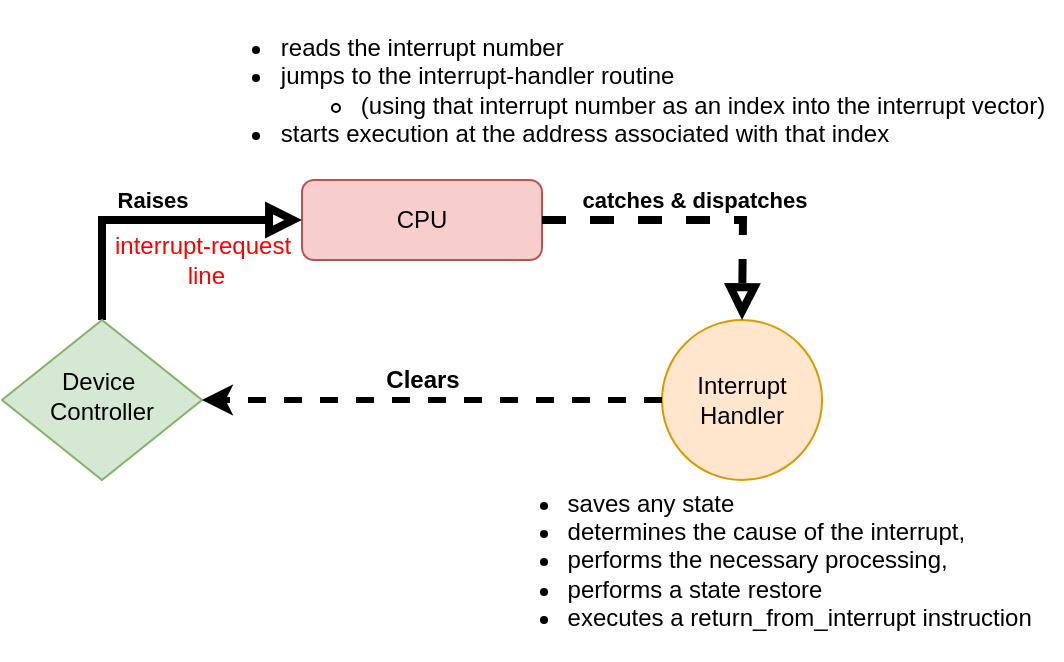 <mxfile version="16.1.2" type="github">
  <diagram id="C5RBs43oDa-KdzZeNtuy" name="Page-1">
    <mxGraphModel dx="765" dy="457" grid="1" gridSize="10" guides="1" tooltips="1" connect="1" arrows="1" fold="1" page="1" pageScale="1" pageWidth="827" pageHeight="1169" math="0" shadow="0">
      <root>
        <mxCell id="WIyWlLk6GJQsqaUBKTNV-0" />
        <mxCell id="WIyWlLk6GJQsqaUBKTNV-1" parent="WIyWlLk6GJQsqaUBKTNV-0" />
        <mxCell id="WIyWlLk6GJQsqaUBKTNV-3" value="CPU" style="rounded=1;whiteSpace=wrap;html=1;fontSize=12;glass=0;strokeWidth=1;shadow=0;fillColor=#f8cecc;strokeColor=#b85450;" parent="WIyWlLk6GJQsqaUBKTNV-1" vertex="1">
          <mxGeometry x="320" y="190" width="120" height="40" as="geometry" />
        </mxCell>
        <mxCell id="WIyWlLk6GJQsqaUBKTNV-5" value="&lt;b&gt;Raises&lt;/b&gt;" style="edgeStyle=orthogonalEdgeStyle;rounded=0;html=1;jettySize=auto;orthogonalLoop=1;fontSize=11;endArrow=block;endFill=0;endSize=8;strokeWidth=4;shadow=0;labelBackgroundColor=none;" parent="WIyWlLk6GJQsqaUBKTNV-1" source="WIyWlLk6GJQsqaUBKTNV-6" edge="1">
          <mxGeometry y="10" relative="1" as="geometry">
            <mxPoint as="offset" />
            <mxPoint x="320" y="210" as="targetPoint" />
            <Array as="points">
              <mxPoint x="220" y="210" />
            </Array>
          </mxGeometry>
        </mxCell>
        <mxCell id="WIyWlLk6GJQsqaUBKTNV-6" value="Device&amp;nbsp;&lt;br&gt;Controller" style="rhombus;whiteSpace=wrap;html=1;shadow=0;fontFamily=Helvetica;fontSize=12;align=center;strokeWidth=1;spacing=6;spacingTop=-4;fillColor=#d5e8d4;strokeColor=#82b366;" parent="WIyWlLk6GJQsqaUBKTNV-1" vertex="1">
          <mxGeometry x="170" y="260" width="100" height="80" as="geometry" />
        </mxCell>
        <mxCell id="NZ3Rw7nmTvbq9uv955yS-0" value="Interrupt&lt;br&gt;Handler" style="ellipse;whiteSpace=wrap;html=1;aspect=fixed;fillColor=#ffe6cc;strokeColor=#d79b00;" vertex="1" parent="WIyWlLk6GJQsqaUBKTNV-1">
          <mxGeometry x="500" y="260" width="80" height="80" as="geometry" />
        </mxCell>
        <mxCell id="NZ3Rw7nmTvbq9uv955yS-2" value="&lt;b&gt;catches &amp;amp; dispatches&lt;/b&gt;" style="edgeStyle=orthogonalEdgeStyle;rounded=0;html=1;jettySize=auto;orthogonalLoop=1;fontSize=11;endArrow=block;endFill=0;endSize=8;strokeWidth=4;shadow=0;labelBackgroundColor=none;exitX=1;exitY=0.5;exitDx=0;exitDy=0;dashed=1;" edge="1" parent="WIyWlLk6GJQsqaUBKTNV-1" source="WIyWlLk6GJQsqaUBKTNV-3">
          <mxGeometry y="10" relative="1" as="geometry">
            <mxPoint as="offset" />
            <mxPoint x="450" y="280" as="sourcePoint" />
            <mxPoint x="540" y="260" as="targetPoint" />
          </mxGeometry>
        </mxCell>
        <mxCell id="NZ3Rw7nmTvbq9uv955yS-3" value="" style="endArrow=classic;html=1;rounded=0;exitX=0;exitY=0.5;exitDx=0;exitDy=0;entryX=1;entryY=0.5;entryDx=0;entryDy=0;dashed=1;strokeWidth=3;" edge="1" parent="WIyWlLk6GJQsqaUBKTNV-1" source="NZ3Rw7nmTvbq9uv955yS-0" target="WIyWlLk6GJQsqaUBKTNV-6">
          <mxGeometry width="50" height="50" relative="1" as="geometry">
            <mxPoint x="370" y="320" as="sourcePoint" />
            <mxPoint x="420" y="270" as="targetPoint" />
          </mxGeometry>
        </mxCell>
        <mxCell id="NZ3Rw7nmTvbq9uv955yS-4" value="&lt;b&gt;Clears&lt;/b&gt;" style="text;html=1;align=center;verticalAlign=middle;resizable=0;points=[];autosize=1;strokeColor=none;fillColor=none;" vertex="1" parent="WIyWlLk6GJQsqaUBKTNV-1">
          <mxGeometry x="355" y="280" width="50" height="20" as="geometry" />
        </mxCell>
        <mxCell id="NZ3Rw7nmTvbq9uv955yS-5" value="&lt;ul&gt;&lt;li style=&quot;text-align: left&quot;&gt;saves any state&amp;nbsp;&lt;/li&gt;&lt;li style=&quot;text-align: left&quot;&gt;&lt;span style=&quot;text-align: center&quot;&gt;determines the cause of the interrupt,&amp;nbsp;&lt;/span&gt;&lt;/li&gt;&lt;li style=&quot;text-align: left&quot;&gt;&lt;span style=&quot;text-align: center&quot;&gt;performs the necessary&amp;nbsp;&lt;/span&gt;&lt;span style=&quot;text-align: center&quot;&gt;processing,&amp;nbsp;&lt;/span&gt;&lt;/li&gt;&lt;li style=&quot;text-align: left&quot;&gt;&lt;span style=&quot;text-align: center&quot;&gt;performs a state restore&lt;/span&gt;&lt;/li&gt;&lt;li style=&quot;text-align: left&quot;&gt;&lt;span style=&quot;text-align: center&quot;&gt;executes a return_from_interrupt&amp;nbsp;&lt;/span&gt;&lt;span style=&quot;text-align: center&quot;&gt;instruction&amp;nbsp;&lt;/span&gt;&lt;/li&gt;&lt;/ul&gt;" style="text;html=1;align=center;verticalAlign=middle;resizable=0;points=[];autosize=1;strokeColor=none;fillColor=none;" vertex="1" parent="WIyWlLk6GJQsqaUBKTNV-1">
          <mxGeometry x="405" y="330" width="290" height="100" as="geometry" />
        </mxCell>
        <mxCell id="NZ3Rw7nmTvbq9uv955yS-6" value="&lt;ul&gt;&lt;li style=&quot;text-align: left&quot;&gt;reads the interrupt number&lt;/li&gt;&lt;li style=&quot;text-align: left&quot;&gt;jumps to the&amp;nbsp;&lt;span style=&quot;text-align: center&quot;&gt;interrupt-handler routine&amp;nbsp;&lt;/span&gt;&lt;/li&gt;&lt;ul&gt;&lt;li style=&quot;text-align: left&quot;&gt;(using that interrupt number as an index into the interrupt vector)&lt;/li&gt;&lt;/ul&gt;&lt;li style=&quot;text-align: left&quot;&gt;starts execution at the address associated with that index&lt;/li&gt;&lt;/ul&gt;" style="text;html=1;align=center;verticalAlign=middle;resizable=0;points=[];autosize=1;strokeColor=none;fillColor=none;" vertex="1" parent="WIyWlLk6GJQsqaUBKTNV-1">
          <mxGeometry x="260" y="100" width="440" height="90" as="geometry" />
        </mxCell>
        <mxCell id="NZ3Rw7nmTvbq9uv955yS-8" value="&lt;font color=&quot;#ff0000&quot;&gt;interrupt-request&lt;br&gt;&amp;nbsp;line&lt;/font&gt;" style="text;html=1;align=center;verticalAlign=middle;resizable=0;points=[];autosize=1;strokeColor=none;fillColor=none;rotation=0;" vertex="1" parent="WIyWlLk6GJQsqaUBKTNV-1">
          <mxGeometry x="220" y="215" width="100" height="30" as="geometry" />
        </mxCell>
      </root>
    </mxGraphModel>
  </diagram>
</mxfile>
